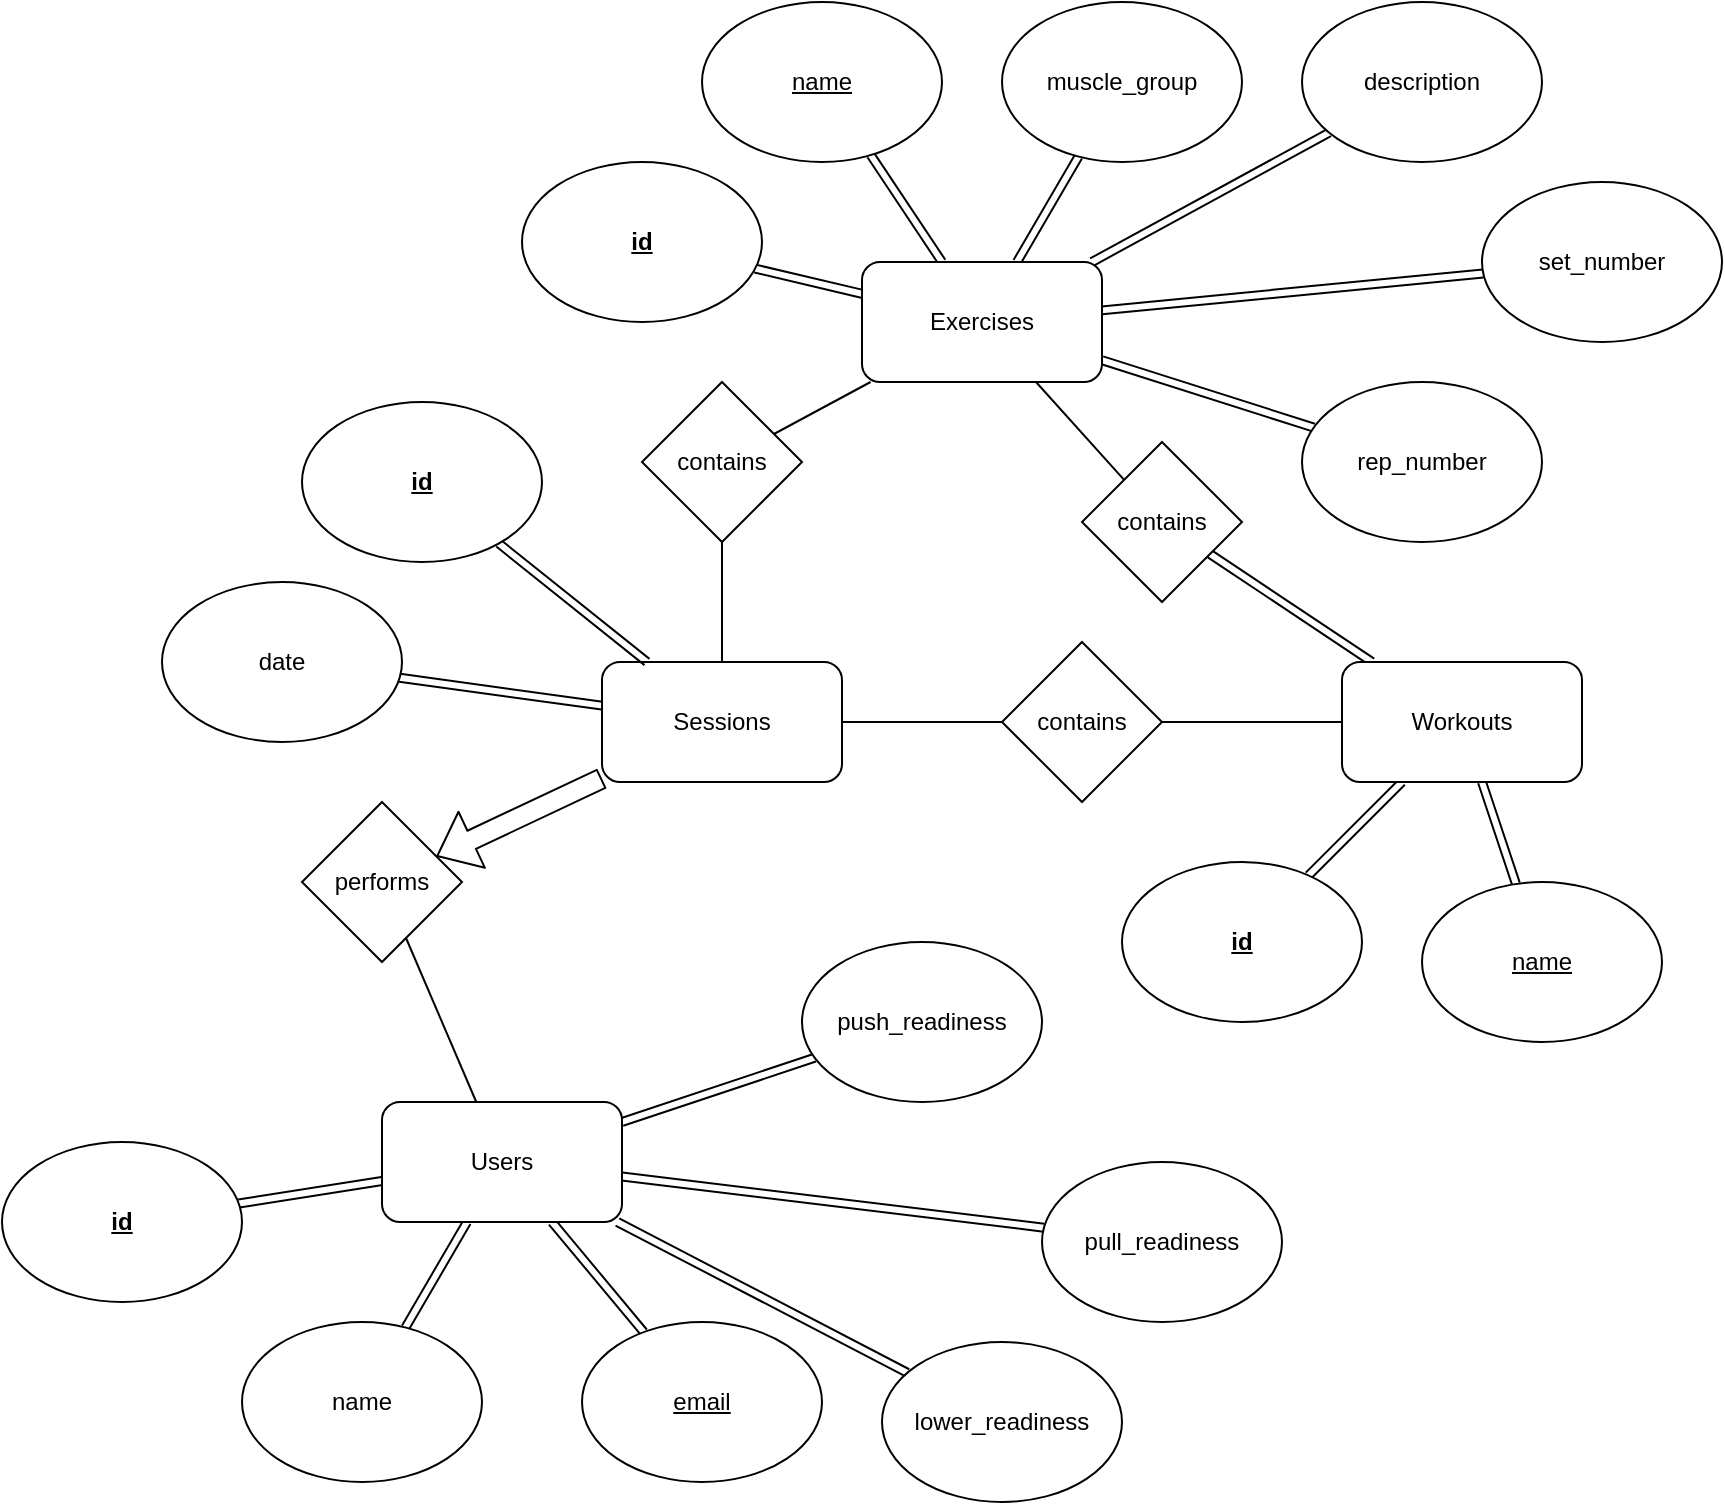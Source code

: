 <mxfile>
    <diagram id="ObiWf7wBzjPg9U73VnYG" name="Page-1">
        <mxGraphModel dx="2108" dy="771" grid="1" gridSize="10" guides="1" tooltips="1" connect="1" arrows="1" fold="1" page="1" pageScale="1" pageWidth="850" pageHeight="1100" math="0" shadow="0">
            <root>
                <mxCell id="0"/>
                <mxCell id="1" parent="0"/>
                <mxCell id="13" style="edgeStyle=none;html=1;endArrow=none;endFill=0;" edge="1" parent="1" source="2" target="5">
                    <mxGeometry relative="1" as="geometry"/>
                </mxCell>
                <mxCell id="28" style="edgeStyle=none;html=1;endArrow=none;endFill=0;shape=link;" edge="1" parent="1" source="2" target="8">
                    <mxGeometry relative="1" as="geometry"/>
                </mxCell>
                <mxCell id="29" style="edgeStyle=none;shape=link;html=1;endArrow=none;endFill=0;" edge="1" parent="1" source="2" target="9">
                    <mxGeometry relative="1" as="geometry"/>
                </mxCell>
                <mxCell id="30" style="edgeStyle=none;shape=link;html=1;endArrow=none;endFill=0;" edge="1" parent="1" source="2" target="10">
                    <mxGeometry relative="1" as="geometry"/>
                </mxCell>
                <mxCell id="34" style="edgeStyle=none;shape=link;html=1;endArrow=none;endFill=0;" edge="1" parent="1" source="2" target="33">
                    <mxGeometry relative="1" as="geometry"/>
                </mxCell>
                <mxCell id="35" style="edgeStyle=none;shape=link;html=1;endArrow=none;endFill=0;" edge="1" parent="1" source="2" target="31">
                    <mxGeometry relative="1" as="geometry"/>
                </mxCell>
                <mxCell id="36" style="edgeStyle=none;shape=link;html=1;endArrow=none;endFill=0;" edge="1" parent="1" source="2" target="32">
                    <mxGeometry relative="1" as="geometry"/>
                </mxCell>
                <mxCell id="2" value="Users" style="rounded=1;whiteSpace=wrap;html=1;" vertex="1" parent="1">
                    <mxGeometry x="90" y="560" width="120" height="60" as="geometry"/>
                </mxCell>
                <mxCell id="22" value="" style="edgeStyle=none;html=1;endArrow=none;endFill=0;" edge="1" parent="1" source="3" target="7">
                    <mxGeometry relative="1" as="geometry"/>
                </mxCell>
                <mxCell id="26" style="edgeStyle=none;html=1;endArrow=none;endFill=0;shape=link;" edge="1" parent="1" source="3" target="24">
                    <mxGeometry relative="1" as="geometry"/>
                </mxCell>
                <mxCell id="43" style="edgeStyle=none;shape=link;html=1;endArrow=none;endFill=0;" edge="1" parent="1" source="3" target="42">
                    <mxGeometry relative="1" as="geometry"/>
                </mxCell>
                <mxCell id="44" style="edgeStyle=none;shape=link;html=1;endArrow=none;endFill=0;" edge="1" parent="1" source="3" target="41">
                    <mxGeometry relative="1" as="geometry"/>
                </mxCell>
                <mxCell id="3" value="Workouts" style="rounded=1;whiteSpace=wrap;html=1;" vertex="1" parent="1">
                    <mxGeometry x="570" y="340" width="120" height="60" as="geometry"/>
                </mxCell>
                <mxCell id="23" value="" style="edgeStyle=none;html=1;endArrow=none;endFill=0;" edge="1" parent="1" source="4" target="20">
                    <mxGeometry relative="1" as="geometry"/>
                </mxCell>
                <mxCell id="27" style="edgeStyle=none;html=1;endArrow=none;endFill=0;" edge="1" parent="1" source="4" target="24">
                    <mxGeometry relative="1" as="geometry"/>
                </mxCell>
                <mxCell id="51" value="" style="edgeStyle=none;shape=link;html=1;endArrow=block;endFill=0;" edge="1" parent="1" source="4" target="45">
                    <mxGeometry relative="1" as="geometry"/>
                </mxCell>
                <mxCell id="52" style="edgeStyle=none;shape=link;html=1;endArrow=block;endFill=0;" edge="1" parent="1" source="4" target="46">
                    <mxGeometry relative="1" as="geometry"/>
                </mxCell>
                <mxCell id="53" style="edgeStyle=none;shape=link;html=1;endArrow=block;endFill=0;" edge="1" parent="1" source="4" target="47">
                    <mxGeometry relative="1" as="geometry"/>
                </mxCell>
                <mxCell id="54" style="edgeStyle=none;shape=link;html=1;endArrow=block;endFill=0;" edge="1" parent="1" source="4" target="48">
                    <mxGeometry relative="1" as="geometry"/>
                </mxCell>
                <mxCell id="55" style="edgeStyle=none;shape=link;html=1;endArrow=block;endFill=0;" edge="1" parent="1" source="4" target="49">
                    <mxGeometry relative="1" as="geometry"/>
                </mxCell>
                <mxCell id="56" style="edgeStyle=none;shape=link;html=1;endArrow=block;endFill=0;" edge="1" parent="1" source="4" target="50">
                    <mxGeometry relative="1" as="geometry"/>
                </mxCell>
                <mxCell id="4" value="Exercises" style="rounded=1;whiteSpace=wrap;html=1;" vertex="1" parent="1">
                    <mxGeometry x="330" y="140" width="120" height="60" as="geometry"/>
                </mxCell>
                <mxCell id="5" value="performs" style="rhombus;whiteSpace=wrap;html=1;" vertex="1" parent="1">
                    <mxGeometry x="50" y="410" width="80" height="80" as="geometry"/>
                </mxCell>
                <mxCell id="7" value="contains" style="rhombus;whiteSpace=wrap;html=1;" vertex="1" parent="1">
                    <mxGeometry x="400" y="330" width="80" height="80" as="geometry"/>
                </mxCell>
                <mxCell id="8" value="&lt;b&gt;&lt;u&gt;id&lt;/u&gt;&lt;/b&gt;" style="ellipse;whiteSpace=wrap;html=1;" vertex="1" parent="1">
                    <mxGeometry x="-100" y="580" width="120" height="80" as="geometry"/>
                </mxCell>
                <mxCell id="9" value="name" style="ellipse;whiteSpace=wrap;html=1;" vertex="1" parent="1">
                    <mxGeometry x="20" y="670" width="120" height="80" as="geometry"/>
                </mxCell>
                <mxCell id="10" value="&lt;u&gt;email&lt;/u&gt;" style="ellipse;whiteSpace=wrap;html=1;" vertex="1" parent="1">
                    <mxGeometry x="190" y="670" width="120" height="80" as="geometry"/>
                </mxCell>
                <mxCell id="16" value="" style="edgeStyle=none;html=1;endArrow=block;endFill=0;shape=flexArrow;" edge="1" parent="1" source="15" target="5">
                    <mxGeometry relative="1" as="geometry"/>
                </mxCell>
                <mxCell id="19" value="" style="edgeStyle=none;html=1;endArrow=none;endFill=0;" edge="1" parent="1" source="15" target="7">
                    <mxGeometry relative="1" as="geometry"/>
                </mxCell>
                <mxCell id="21" value="" style="edgeStyle=none;html=1;endArrow=none;endFill=0;" edge="1" parent="1" source="15" target="20">
                    <mxGeometry relative="1" as="geometry"/>
                </mxCell>
                <mxCell id="15" value="Sessions" style="rounded=1;whiteSpace=wrap;html=1;" vertex="1" parent="1">
                    <mxGeometry x="200" y="340" width="120" height="60" as="geometry"/>
                </mxCell>
                <mxCell id="20" value="contains" style="rhombus;whiteSpace=wrap;html=1;" vertex="1" parent="1">
                    <mxGeometry x="220" y="200" width="80" height="80" as="geometry"/>
                </mxCell>
                <mxCell id="24" value="contains" style="rhombus;whiteSpace=wrap;html=1;" vertex="1" parent="1">
                    <mxGeometry x="440" y="230" width="80" height="80" as="geometry"/>
                </mxCell>
                <mxCell id="31" value="pull_readiness" style="ellipse;whiteSpace=wrap;html=1;" vertex="1" parent="1">
                    <mxGeometry x="420" y="590" width="120" height="80" as="geometry"/>
                </mxCell>
                <mxCell id="32" value="lower_readiness" style="ellipse;whiteSpace=wrap;html=1;" vertex="1" parent="1">
                    <mxGeometry x="340" y="680" width="120" height="80" as="geometry"/>
                </mxCell>
                <mxCell id="33" value="push_readiness" style="ellipse;whiteSpace=wrap;html=1;" vertex="1" parent="1">
                    <mxGeometry x="300" y="480" width="120" height="80" as="geometry"/>
                </mxCell>
                <mxCell id="40" style="edgeStyle=none;shape=link;html=1;endArrow=none;endFill=0;" edge="1" parent="1" source="37" target="15">
                    <mxGeometry relative="1" as="geometry"/>
                </mxCell>
                <mxCell id="37" value="&lt;b&gt;&lt;u&gt;id&lt;/u&gt;&lt;/b&gt;" style="ellipse;whiteSpace=wrap;html=1;" vertex="1" parent="1">
                    <mxGeometry x="50" y="210" width="120" height="80" as="geometry"/>
                </mxCell>
                <mxCell id="39" style="edgeStyle=none;shape=link;html=1;endArrow=none;endFill=0;" edge="1" parent="1" source="38" target="15">
                    <mxGeometry relative="1" as="geometry"/>
                </mxCell>
                <mxCell id="38" value="date" style="ellipse;whiteSpace=wrap;html=1;" vertex="1" parent="1">
                    <mxGeometry x="-20" y="300" width="120" height="80" as="geometry"/>
                </mxCell>
                <mxCell id="41" value="&lt;b&gt;&lt;u&gt;id&lt;/u&gt;&lt;/b&gt;" style="ellipse;whiteSpace=wrap;html=1;" vertex="1" parent="1">
                    <mxGeometry x="460" y="440" width="120" height="80" as="geometry"/>
                </mxCell>
                <mxCell id="42" value="&lt;u&gt;name&lt;/u&gt;" style="ellipse;whiteSpace=wrap;html=1;" vertex="1" parent="1">
                    <mxGeometry x="610" y="450" width="120" height="80" as="geometry"/>
                </mxCell>
                <mxCell id="45" value="&lt;u&gt;&lt;b&gt;id&lt;/b&gt;&lt;/u&gt;" style="ellipse;whiteSpace=wrap;html=1;" vertex="1" parent="1">
                    <mxGeometry x="160" y="90" width="120" height="80" as="geometry"/>
                </mxCell>
                <mxCell id="46" value="&lt;u&gt;name&lt;/u&gt;" style="ellipse;whiteSpace=wrap;html=1;" vertex="1" parent="1">
                    <mxGeometry x="250" y="10" width="120" height="80" as="geometry"/>
                </mxCell>
                <mxCell id="47" value="muscle_group" style="ellipse;whiteSpace=wrap;html=1;" vertex="1" parent="1">
                    <mxGeometry x="400" y="10" width="120" height="80" as="geometry"/>
                </mxCell>
                <mxCell id="48" value="description" style="ellipse;whiteSpace=wrap;html=1;" vertex="1" parent="1">
                    <mxGeometry x="550" y="10" width="120" height="80" as="geometry"/>
                </mxCell>
                <mxCell id="49" value="set_number" style="ellipse;whiteSpace=wrap;html=1;" vertex="1" parent="1">
                    <mxGeometry x="640" y="100" width="120" height="80" as="geometry"/>
                </mxCell>
                <mxCell id="50" value="rep_number" style="ellipse;whiteSpace=wrap;html=1;" vertex="1" parent="1">
                    <mxGeometry x="550" y="200" width="120" height="80" as="geometry"/>
                </mxCell>
            </root>
        </mxGraphModel>
    </diagram>
</mxfile>